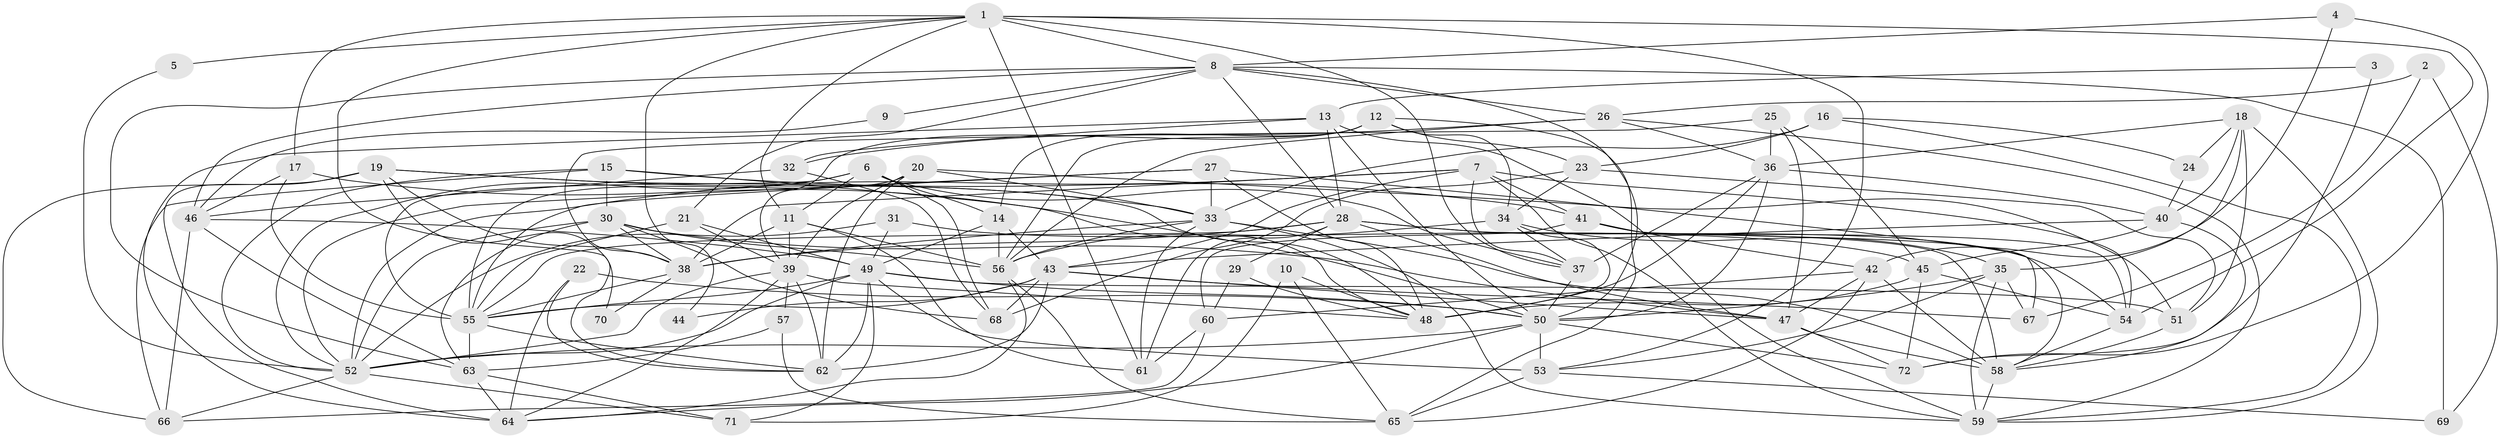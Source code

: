 // original degree distribution, {3: 0.3402777777777778, 4: 0.1736111111111111, 8: 0.013888888888888888, 2: 0.13194444444444445, 7: 0.04861111111111111, 6: 0.1111111111111111, 5: 0.18055555555555555}
// Generated by graph-tools (version 1.1) at 2025/50/03/09/25 03:50:03]
// undirected, 72 vertices, 212 edges
graph export_dot {
graph [start="1"]
  node [color=gray90,style=filled];
  1;
  2;
  3;
  4;
  5;
  6;
  7;
  8;
  9;
  10;
  11;
  12;
  13;
  14;
  15;
  16;
  17;
  18;
  19;
  20;
  21;
  22;
  23;
  24;
  25;
  26;
  27;
  28;
  29;
  30;
  31;
  32;
  33;
  34;
  35;
  36;
  37;
  38;
  39;
  40;
  41;
  42;
  43;
  44;
  45;
  46;
  47;
  48;
  49;
  50;
  51;
  52;
  53;
  54;
  55;
  56;
  57;
  58;
  59;
  60;
  61;
  62;
  63;
  64;
  65;
  66;
  67;
  68;
  69;
  70;
  71;
  72;
  1 -- 5 [weight=1.0];
  1 -- 8 [weight=1.0];
  1 -- 11 [weight=1.0];
  1 -- 17 [weight=1.0];
  1 -- 37 [weight=1.0];
  1 -- 44 [weight=1.0];
  1 -- 53 [weight=1.0];
  1 -- 54 [weight=1.0];
  1 -- 61 [weight=1.0];
  1 -- 70 [weight=1.0];
  2 -- 26 [weight=1.0];
  2 -- 67 [weight=1.0];
  2 -- 69 [weight=1.0];
  3 -- 13 [weight=1.0];
  3 -- 72 [weight=1.0];
  4 -- 8 [weight=1.0];
  4 -- 42 [weight=1.0];
  4 -- 72 [weight=1.0];
  5 -- 52 [weight=1.0];
  6 -- 11 [weight=1.0];
  6 -- 14 [weight=1.0];
  6 -- 37 [weight=1.0];
  6 -- 52 [weight=1.0];
  6 -- 55 [weight=1.0];
  6 -- 68 [weight=1.0];
  7 -- 37 [weight=1.0];
  7 -- 38 [weight=1.0];
  7 -- 41 [weight=1.0];
  7 -- 43 [weight=1.0];
  7 -- 52 [weight=1.0];
  7 -- 54 [weight=1.0];
  7 -- 59 [weight=1.0];
  8 -- 9 [weight=1.0];
  8 -- 21 [weight=1.0];
  8 -- 26 [weight=1.0];
  8 -- 28 [weight=1.0];
  8 -- 46 [weight=1.0];
  8 -- 50 [weight=1.0];
  8 -- 63 [weight=1.0];
  8 -- 69 [weight=1.0];
  9 -- 46 [weight=1.0];
  10 -- 48 [weight=1.0];
  10 -- 65 [weight=1.0];
  10 -- 71 [weight=1.0];
  11 -- 38 [weight=1.0];
  11 -- 39 [weight=1.0];
  11 -- 56 [weight=1.0];
  11 -- 61 [weight=1.0];
  12 -- 14 [weight=1.0];
  12 -- 23 [weight=1.0];
  12 -- 34 [weight=1.0];
  12 -- 39 [weight=1.0];
  12 -- 56 [weight=1.0];
  12 -- 65 [weight=1.0];
  13 -- 28 [weight=1.0];
  13 -- 32 [weight=1.0];
  13 -- 50 [weight=1.0];
  13 -- 59 [weight=1.0];
  13 -- 64 [weight=1.0];
  14 -- 43 [weight=1.0];
  14 -- 49 [weight=1.0];
  14 -- 56 [weight=1.0];
  15 -- 30 [weight=1.0];
  15 -- 41 [weight=1.0];
  15 -- 50 [weight=1.0];
  15 -- 52 [weight=1.0];
  15 -- 66 [weight=1.0];
  16 -- 23 [weight=1.0];
  16 -- 24 [weight=1.0];
  16 -- 33 [weight=1.0];
  16 -- 59 [weight=1.0];
  17 -- 46 [weight=1.0];
  17 -- 48 [weight=1.0];
  17 -- 55 [weight=1.0];
  18 -- 24 [weight=1.0];
  18 -- 35 [weight=1.0];
  18 -- 36 [weight=1.0];
  18 -- 40 [weight=1.0];
  18 -- 51 [weight=1.0];
  18 -- 59 [weight=1.0];
  19 -- 33 [weight=1.0];
  19 -- 38 [weight=1.0];
  19 -- 48 [weight=1.0];
  19 -- 62 [weight=1.0];
  19 -- 64 [weight=1.0];
  19 -- 66 [weight=1.0];
  20 -- 33 [weight=1.0];
  20 -- 39 [weight=1.0];
  20 -- 51 [weight=1.0];
  20 -- 55 [weight=1.0];
  20 -- 62 [weight=1.0];
  21 -- 39 [weight=1.0];
  21 -- 49 [weight=1.0];
  21 -- 55 [weight=1.0];
  22 -- 50 [weight=1.0];
  22 -- 62 [weight=1.0];
  22 -- 64 [weight=1.0];
  23 -- 34 [weight=1.0];
  23 -- 51 [weight=1.0];
  23 -- 68 [weight=1.0];
  24 -- 40 [weight=1.0];
  25 -- 36 [weight=1.0];
  25 -- 38 [weight=1.0];
  25 -- 45 [weight=1.0];
  25 -- 47 [weight=1.0];
  26 -- 32 [weight=1.0];
  26 -- 36 [weight=1.0];
  26 -- 56 [weight=1.0];
  26 -- 59 [weight=1.0];
  27 -- 33 [weight=1.0];
  27 -- 48 [weight=1.0];
  27 -- 52 [weight=1.0];
  27 -- 55 [weight=1.0];
  27 -- 67 [weight=1.0];
  28 -- 29 [weight=1.0];
  28 -- 38 [weight=1.0];
  28 -- 47 [weight=1.0];
  28 -- 54 [weight=1.0];
  28 -- 55 [weight=1.0];
  28 -- 58 [weight=1.0];
  28 -- 61 [weight=1.0];
  29 -- 48 [weight=1.0];
  29 -- 60 [weight=1.0];
  30 -- 38 [weight=1.0];
  30 -- 47 [weight=1.0];
  30 -- 52 [weight=1.0];
  30 -- 56 [weight=1.0];
  30 -- 63 [weight=1.0];
  30 -- 68 [weight=1.0];
  31 -- 45 [weight=1.0];
  31 -- 49 [weight=1.0];
  31 -- 52 [weight=1.0];
  32 -- 46 [weight=1.0];
  32 -- 68 [weight=1.0];
  33 -- 38 [weight=1.0];
  33 -- 56 [weight=1.0];
  33 -- 58 [weight=1.0];
  33 -- 59 [weight=1.0];
  33 -- 61 [weight=1.0];
  34 -- 35 [weight=1.0];
  34 -- 37 [weight=1.0];
  34 -- 48 [weight=1.0];
  34 -- 56 [weight=1.0];
  35 -- 50 [weight=1.0];
  35 -- 53 [weight=1.0];
  35 -- 59 [weight=1.0];
  35 -- 67 [weight=1.0];
  36 -- 37 [weight=1.0];
  36 -- 40 [weight=1.0];
  36 -- 48 [weight=1.0];
  36 -- 50 [weight=1.0];
  37 -- 50 [weight=1.0];
  38 -- 55 [weight=1.0];
  38 -- 70 [weight=1.0];
  39 -- 48 [weight=1.0];
  39 -- 52 [weight=1.0];
  39 -- 57 [weight=1.0];
  39 -- 62 [weight=1.0];
  39 -- 64 [weight=1.0];
  40 -- 43 [weight=1.0];
  40 -- 45 [weight=1.0];
  40 -- 58 [weight=1.0];
  41 -- 42 [weight=1.0];
  41 -- 54 [weight=1.0];
  41 -- 58 [weight=1.0];
  41 -- 60 [weight=1.0];
  42 -- 47 [weight=1.0];
  42 -- 58 [weight=1.0];
  42 -- 60 [weight=1.0];
  42 -- 65 [weight=1.0];
  43 -- 44 [weight=1.0];
  43 -- 47 [weight=1.0];
  43 -- 55 [weight=1.0];
  43 -- 62 [weight=1.0];
  43 -- 67 [weight=1.0];
  43 -- 68 [weight=1.0];
  45 -- 48 [weight=2.0];
  45 -- 54 [weight=1.0];
  45 -- 72 [weight=1.0];
  46 -- 49 [weight=1.0];
  46 -- 63 [weight=1.0];
  46 -- 66 [weight=1.0];
  47 -- 58 [weight=1.0];
  47 -- 72 [weight=1.0];
  49 -- 50 [weight=1.0];
  49 -- 51 [weight=1.0];
  49 -- 52 [weight=1.0];
  49 -- 53 [weight=2.0];
  49 -- 55 [weight=1.0];
  49 -- 62 [weight=1.0];
  49 -- 71 [weight=1.0];
  50 -- 52 [weight=1.0];
  50 -- 53 [weight=1.0];
  50 -- 64 [weight=1.0];
  50 -- 72 [weight=1.0];
  51 -- 58 [weight=1.0];
  52 -- 66 [weight=1.0];
  52 -- 71 [weight=1.0];
  53 -- 65 [weight=1.0];
  53 -- 69 [weight=1.0];
  54 -- 58 [weight=1.0];
  55 -- 62 [weight=1.0];
  55 -- 63 [weight=1.0];
  56 -- 64 [weight=1.0];
  56 -- 65 [weight=1.0];
  57 -- 63 [weight=1.0];
  57 -- 65 [weight=1.0];
  58 -- 59 [weight=1.0];
  60 -- 61 [weight=1.0];
  60 -- 66 [weight=1.0];
  63 -- 64 [weight=1.0];
  63 -- 71 [weight=1.0];
}

